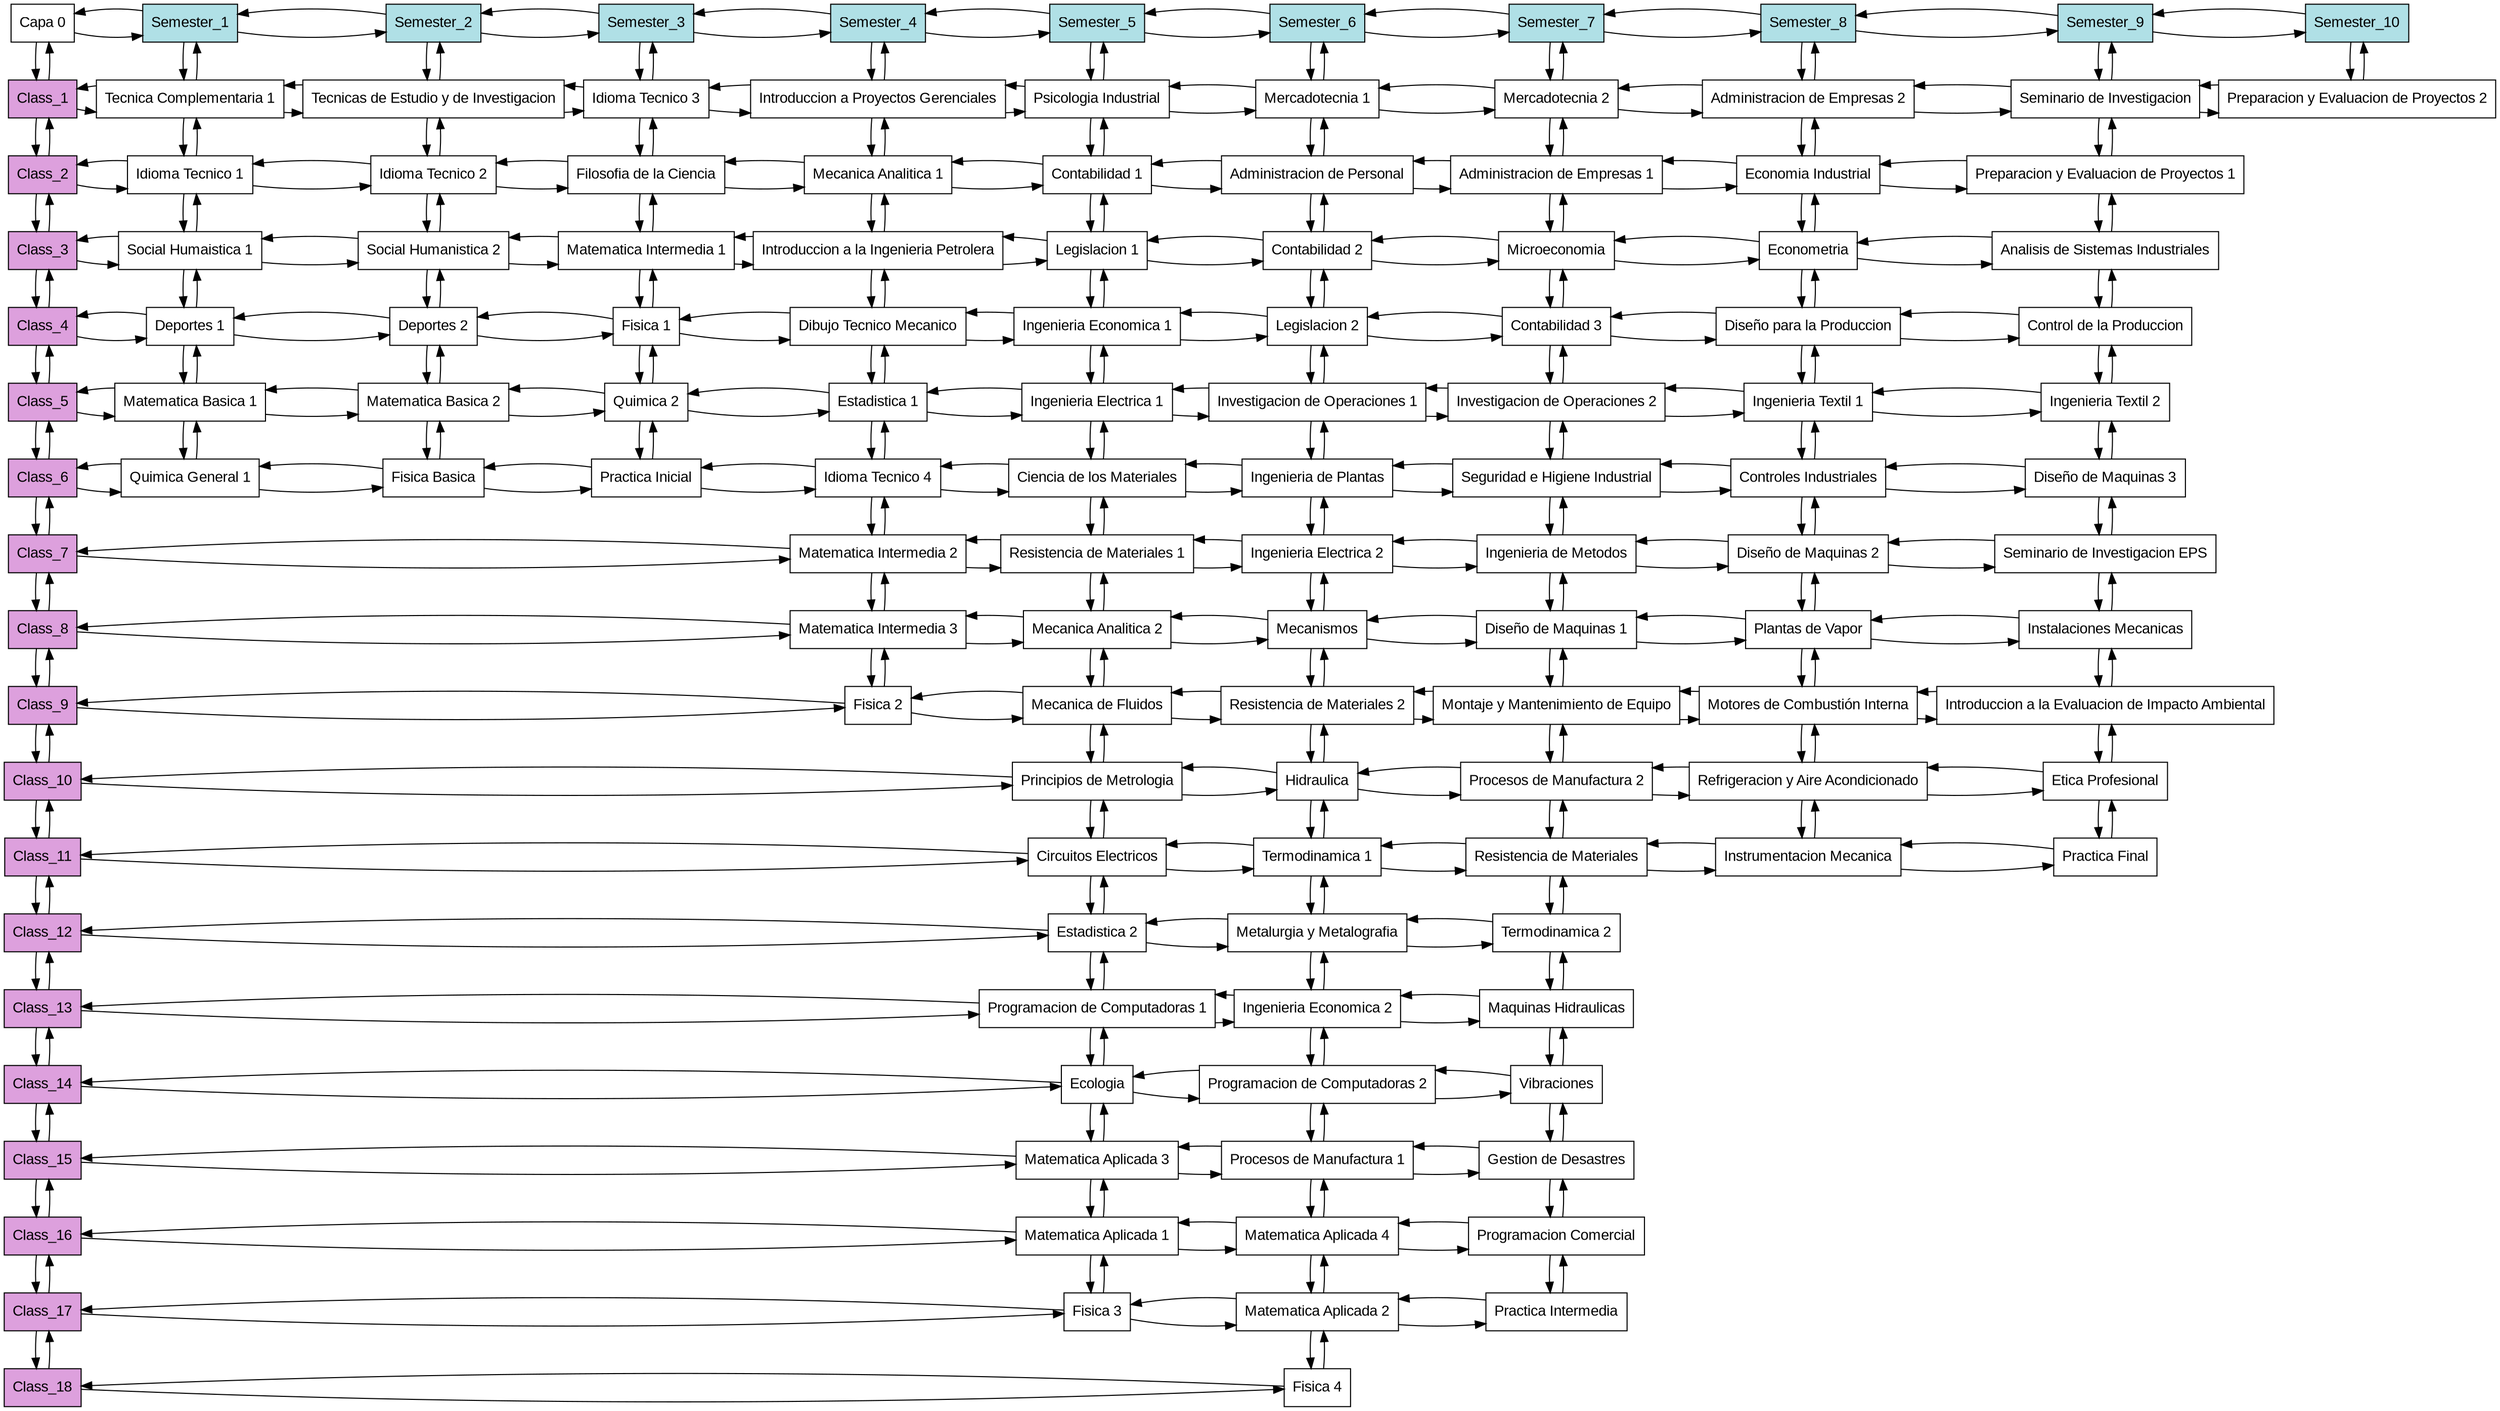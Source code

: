 digraph T{
	node[shape=box fontname="Arial" fillcolor="white" style=filled];
	Root[label = "Capa 0", group="0"];
	Class_1[group="0" fillcolor="plum"];
	Class_2[group="0" fillcolor="plum"];
	Class_3[group="0" fillcolor="plum"];
	Class_4[group="0" fillcolor="plum"];
	Class_5[group="0" fillcolor="plum"];
	Class_6[group="0" fillcolor="plum"];
	Class_7[group="0" fillcolor="plum"];
	Class_8[group="0" fillcolor="plum"];
	Class_9[group="0" fillcolor="plum"];
	Class_10[group="0" fillcolor="plum"];
	Class_11[group="0" fillcolor="plum"];
	Class_12[group="0" fillcolor="plum"];
	Class_13[group="0" fillcolor="plum"];
	Class_14[group="0" fillcolor="plum"];
	Class_15[group="0" fillcolor="plum"];
	Class_16[group="0" fillcolor="plum"];
	Class_17[group="0" fillcolor="plum"];
	Class_18[group="0" fillcolor="plum"];
	Semester_1[group="1" fillcolor="powderblue"];
	Semester_2[group="2" fillcolor="powderblue"];
	Semester_3[group="3" fillcolor="powderblue"];
	Semester_4[group="4" fillcolor="powderblue"];
	Semester_5[group="5" fillcolor="powderblue"];
	Semester_6[group="6" fillcolor="powderblue"];
	Semester_7[group="7" fillcolor="powderblue"];
	Semester_8[group="8" fillcolor="powderblue"];
	Semester_9[group="9" fillcolor="powderblue"];
	Semester_10[group="10" fillcolor="powderblue"];
	N1_1[group="1" label="Tecnica Complementaria 1"];
	N2_1[group="1" label="Idioma Tecnico 1"];
	N3_1[group="1" label="Social Humaistica 1"];
	N4_1[group="1" label="Deportes 1"];
	N5_1[group="1" label="Matematica Basica 1"];
	N6_1[group="1" label="Quimica General 1"];
	N1_2[group="2" label="Tecnicas de Estudio y de Investigacion"];
	N2_2[group="2" label="Idioma Tecnico 2"];
	N3_2[group="2" label="Social Humanistica 2"];
	N4_2[group="2" label="Deportes 2"];
	N5_2[group="2" label="Matematica Basica 2"];
	N6_2[group="2" label="Fisica Basica"];
	N1_3[group="3" label="Idioma Tecnico 3"];
	N2_3[group="3" label="Filosofia de la Ciencia"];
	N3_3[group="3" label="Matematica Intermedia 1"];
	N4_3[group="3" label="Fisica 1"];
	N5_3[group="3" label="Quimica 2"];
	N6_3[group="3" label="Practica Inicial"];
	N1_4[group="4" label="Introduccion a Proyectos Gerenciales"];
	N2_4[group="4" label="Mecanica Analitica 1"];
	N3_4[group="4" label="Introduccion a la Ingenieria Petrolera"];
	N4_4[group="4" label="Dibujo Tecnico Mecanico"];
	N5_4[group="4" label="Estadistica 1"];
	N6_4[group="4" label="Idioma Tecnico 4"];
	N7_4[group="4" label="Matematica Intermedia 2"];
	N8_4[group="4" label="Matematica Intermedia 3"];
	N9_4[group="4" label="Fisica 2"];
	N1_5[group="5" label="Psicologia Industrial"];
	N2_5[group="5" label="Contabilidad 1"];
	N3_5[group="5" label="Legislacion 1"];
	N4_5[group="5" label="Ingenieria Economica 1"];
	N5_5[group="5" label="Ingenieria Electrica 1"];
	N6_5[group="5" label="Ciencia de los Materiales"];
	N7_5[group="5" label="Resistencia de Materiales 1"];
	N8_5[group="5" label="Mecanica Analitica 2"];
	N9_5[group="5" label="Mecanica de Fluidos"];
	N10_5[group="5" label="Principios de Metrologia"];
	N11_5[group="5" label="Circuitos Electricos"];
	N12_5[group="5" label="Estadistica 2"];
	N13_5[group="5" label="Programacion de Computadoras 1"];
	N14_5[group="5" label="Ecologia"];
	N15_5[group="5" label="Matematica Aplicada 3"];
	N16_5[group="5" label="Matematica Aplicada 1"];
	N17_5[group="5" label="Fisica 3"];
	N1_6[group="6" label="Mercadotecnia 1"];
	N2_6[group="6" label="Administracion de Personal"];
	N3_6[group="6" label="Contabilidad 2"];
	N4_6[group="6" label="Legislacion 2"];
	N5_6[group="6" label="Investigacion de Operaciones 1"];
	N6_6[group="6" label="Ingenieria de Plantas"];
	N7_6[group="6" label="Ingenieria Electrica 2"];
	N8_6[group="6" label="Mecanismos"];
	N9_6[group="6" label="Resistencia de Materiales 2"];
	N10_6[group="6" label="Hidraulica"];
	N11_6[group="6" label="Termodinamica 1"];
	N12_6[group="6" label="Metalurgia y Metalografia"];
	N13_6[group="6" label="Ingenieria Economica 2"];
	N14_6[group="6" label="Programacion de Computadoras 2"];
	N15_6[group="6" label="Procesos de Manufactura 1"];
	N16_6[group="6" label="Matematica Aplicada 4"];
	N17_6[group="6" label="Matematica Aplicada 2"];
	N18_6[group="6" label="Fisica 4"];
	N1_7[group="7" label="Mercadotecnia 2"];
	N2_7[group="7" label="Administracion de Empresas 1"];
	N3_7[group="7" label="Microeconomia"];
	N4_7[group="7" label="Contabilidad 3"];
	N5_7[group="7" label="Investigacion de Operaciones 2"];
	N6_7[group="7" label="Seguridad e Higiene Industrial"];
	N7_7[group="7" label="Ingenieria de Metodos"];
	N8_7[group="7" label="Diseño de Maquinas 1"];
	N9_7[group="7" label="Montaje y Mantenimiento de Equipo"];
	N10_7[group="7" label="Procesos de Manufactura 2"];
	N11_7[group="7" label="Resistencia de Materiales"];
	N12_7[group="7" label="Termodinamica 2"];
	N13_7[group="7" label="Maquinas Hidraulicas"];
	N14_7[group="7" label="Vibraciones"];
	N15_7[group="7" label="Gestion de Desastres"];
	N16_7[group="7" label="Programacion Comercial"];
	N17_7[group="7" label="Practica Intermedia"];
	N1_8[group="8" label="Administracion de Empresas 2"];
	N2_8[group="8" label="Economia Industrial"];
	N3_8[group="8" label="Econometria"];
	N4_8[group="8" label="Diseño para la Produccion"];
	N5_8[group="8" label="Ingenieria Textil 1"];
	N6_8[group="8" label="Controles Industriales"];
	N7_8[group="8" label="Diseño de Maquinas 2"];
	N8_8[group="8" label="Plantas de Vapor"];
	N9_8[group="8" label="Motores de Combustión Interna"];
	N10_8[group="8" label="Refrigeracion y Aire Acondicionado"];
	N11_8[group="8" label="Instrumentacion Mecanica"];
	N1_9[group="9" label="Seminario de Investigacion"];
	N2_9[group="9" label="Preparacion y Evaluacion de Proyectos 1"];
	N3_9[group="9" label="Analisis de Sistemas Industriales"];
	N4_9[group="9" label="Control de la Produccion"];
	N5_9[group="9" label="Ingenieria Textil 2"];
	N6_9[group="9" label="Diseño de Maquinas 3"];
	N7_9[group="9" label="Seminario de Investigacion EPS"];
	N8_9[group="9" label="Instalaciones Mecanicas"];
	N9_9[group="9" label="Introduccion a la Evaluacion de Impacto Ambiental"];
	N10_9[group="9" label="Etica Profesional"];
	N11_9[group="9" label="Practica Final"];
	N1_10[group="10" label="Preparacion y Evaluacion de Proyectos 2"];
	subgraph columnHeader {
		rank = same;
		Root -> Semester_1 -> Semester_2 -> Semester_3 -> Semester_4 -> Semester_5 -> Semester_6 -> Semester_7 -> Semester_8 -> Semester_9 -> Semester_10;
		Root -> Semester_1 -> Semester_2 -> Semester_3 -> Semester_4 -> Semester_5 -> Semester_6 -> Semester_7 -> Semester_8 -> Semester_9 -> Semester_10[dir=back];
	}
	subgraph row1{
		rank = same;
		Class_1 -> N1_1 -> N1_2 -> N1_3 -> N1_4 -> N1_5 -> N1_6 -> N1_7 -> N1_8 -> N1_9 -> N1_10;
		Class_1 -> N1_1 -> N1_2 -> N1_3 -> N1_4 -> N1_5 -> N1_6 -> N1_7 -> N1_8 -> N1_9 -> N1_10[dir=back];
	}
	subgraph row2{
		rank = same;
		Class_2 -> N2_1 -> N2_2 -> N2_3 -> N2_4 -> N2_5 -> N2_6 -> N2_7 -> N2_8 -> N2_9;
		Class_2 -> N2_1 -> N2_2 -> N2_3 -> N2_4 -> N2_5 -> N2_6 -> N2_7 -> N2_8 -> N2_9[dir=back];
	}
	subgraph row3{
		rank = same;
		Class_3 -> N3_1 -> N3_2 -> N3_3 -> N3_4 -> N3_5 -> N3_6 -> N3_7 -> N3_8 -> N3_9;
		Class_3 -> N3_1 -> N3_2 -> N3_3 -> N3_4 -> N3_5 -> N3_6 -> N3_7 -> N3_8 -> N3_9[dir=back];
	}
	subgraph row4{
		rank = same;
		Class_4 -> N4_1 -> N4_2 -> N4_3 -> N4_4 -> N4_5 -> N4_6 -> N4_7 -> N4_8 -> N4_9;
		Class_4 -> N4_1 -> N4_2 -> N4_3 -> N4_4 -> N4_5 -> N4_6 -> N4_7 -> N4_8 -> N4_9[dir=back];
	}
	subgraph row5{
		rank = same;
		Class_5 -> N5_1 -> N5_2 -> N5_3 -> N5_4 -> N5_5 -> N5_6 -> N5_7 -> N5_8 -> N5_9;
		Class_5 -> N5_1 -> N5_2 -> N5_3 -> N5_4 -> N5_5 -> N5_6 -> N5_7 -> N5_8 -> N5_9[dir=back];
	}
	subgraph row6{
		rank = same;
		Class_6 -> N6_1 -> N6_2 -> N6_3 -> N6_4 -> N6_5 -> N6_6 -> N6_7 -> N6_8 -> N6_9;
		Class_6 -> N6_1 -> N6_2 -> N6_3 -> N6_4 -> N6_5 -> N6_6 -> N6_7 -> N6_8 -> N6_9[dir=back];
	}
	subgraph row7{
		rank = same;
		Class_7 -> N7_4 -> N7_5 -> N7_6 -> N7_7 -> N7_8 -> N7_9;
		Class_7 -> N7_4 -> N7_5 -> N7_6 -> N7_7 -> N7_8 -> N7_9[dir=back];
	}
	subgraph row8{
		rank = same;
		Class_8 -> N8_4 -> N8_5 -> N8_6 -> N8_7 -> N8_8 -> N8_9;
		Class_8 -> N8_4 -> N8_5 -> N8_6 -> N8_7 -> N8_8 -> N8_9[dir=back];
	}
	subgraph row9{
		rank = same;
		Class_9 -> N9_4 -> N9_5 -> N9_6 -> N9_7 -> N9_8 -> N9_9;
		Class_9 -> N9_4 -> N9_5 -> N9_6 -> N9_7 -> N9_8 -> N9_9[dir=back];
	}
	subgraph row10{
		rank = same;
		Class_10 -> N10_5 -> N10_6 -> N10_7 -> N10_8 -> N10_9;
		Class_10 -> N10_5 -> N10_6 -> N10_7 -> N10_8 -> N10_9[dir=back];
	}
	subgraph row11{
		rank = same;
		Class_11 -> N11_5 -> N11_6 -> N11_7 -> N11_8 -> N11_9;
		Class_11 -> N11_5 -> N11_6 -> N11_7 -> N11_8 -> N11_9[dir=back];
	}
	subgraph row12{
		rank = same;
		Class_12 -> N12_5 -> N12_6 -> N12_7;
		Class_12 -> N12_5 -> N12_6 -> N12_7[dir=back];
	}
	subgraph row13{
		rank = same;
		Class_13 -> N13_5 -> N13_6 -> N13_7;
		Class_13 -> N13_5 -> N13_6 -> N13_7[dir=back];
	}
	subgraph row14{
		rank = same;
		Class_14 -> N14_5 -> N14_6 -> N14_7;
		Class_14 -> N14_5 -> N14_6 -> N14_7[dir=back];
	}
	subgraph row15{
		rank = same;
		Class_15 -> N15_5 -> N15_6 -> N15_7;
		Class_15 -> N15_5 -> N15_6 -> N15_7[dir=back];
	}
	subgraph row16{
		rank = same;
		Class_16 -> N16_5 -> N16_6 -> N16_7;
		Class_16 -> N16_5 -> N16_6 -> N16_7[dir=back];
	}
	subgraph row17{
		rank = same;
		Class_17 -> N17_5 -> N17_6 -> N17_7;
		Class_17 -> N17_5 -> N17_6 -> N17_7[dir=back];
	}
	subgraph row18{
		rank = same;
		Class_18 -> N18_6;
		Class_18 -> N18_6[dir=back];
	}
	subgraph rowHeader {
		Root -> Class_1 -> Class_2 -> Class_3 -> Class_4 -> Class_5 -> Class_6 -> Class_7 -> Class_8 -> Class_9 -> Class_10 -> Class_11 -> Class_12 -> Class_13 -> Class_14 -> Class_15 -> Class_16 -> Class_17 -> Class_18;
		Root -> Class_1 -> Class_2 -> Class_3 -> Class_4 -> Class_5 -> Class_6 -> Class_7 -> Class_8 -> Class_9 -> Class_10 -> Class_11 -> Class_12 -> Class_13 -> Class_14 -> Class_15 -> Class_16 -> Class_17 -> Class_18[dir=back];
	}
	subgraph column1{
		Semester_1 -> N1_1 -> N2_1 -> N3_1 -> N4_1 -> N5_1 -> N6_1;
		Semester_1 -> N1_1 -> N2_1 -> N3_1 -> N4_1 -> N5_1 -> N6_1[dir=back];
	}
	subgraph column2{
		Semester_2 -> N1_2 -> N2_2 -> N3_2 -> N4_2 -> N5_2 -> N6_2;
		Semester_2 -> N1_2 -> N2_2 -> N3_2 -> N4_2 -> N5_2 -> N6_2[dir=back];
	}
	subgraph column3{
		Semester_3 -> N1_3 -> N2_3 -> N3_3 -> N4_3 -> N5_3 -> N6_3;
		Semester_3 -> N1_3 -> N2_3 -> N3_3 -> N4_3 -> N5_3 -> N6_3[dir=back];
	}
	subgraph column4{
		Semester_4 -> N1_4 -> N2_4 -> N3_4 -> N4_4 -> N5_4 -> N6_4 -> N7_4 -> N8_4 -> N9_4;
		Semester_4 -> N1_4 -> N2_4 -> N3_4 -> N4_4 -> N5_4 -> N6_4 -> N7_4 -> N8_4 -> N9_4[dir=back];
	}
	subgraph column5{
		Semester_5 -> N1_5 -> N2_5 -> N3_5 -> N4_5 -> N5_5 -> N6_5 -> N7_5 -> N8_5 -> N9_5 -> N10_5 -> N11_5 -> N12_5 -> N13_5 -> N14_5 -> N15_5 -> N16_5 -> N17_5;
		Semester_5 -> N1_5 -> N2_5 -> N3_5 -> N4_5 -> N5_5 -> N6_5 -> N7_5 -> N8_5 -> N9_5 -> N10_5 -> N11_5 -> N12_5 -> N13_5 -> N14_5 -> N15_5 -> N16_5 -> N17_5[dir=back];
	}
	subgraph column6{
		Semester_6 -> N1_6 -> N2_6 -> N3_6 -> N4_6 -> N5_6 -> N6_6 -> N7_6 -> N8_6 -> N9_6 -> N10_6 -> N11_6 -> N12_6 -> N13_6 -> N14_6 -> N15_6 -> N16_6 -> N17_6 -> N18_6;
		Semester_6 -> N1_6 -> N2_6 -> N3_6 -> N4_6 -> N5_6 -> N6_6 -> N7_6 -> N8_6 -> N9_6 -> N10_6 -> N11_6 -> N12_6 -> N13_6 -> N14_6 -> N15_6 -> N16_6 -> N17_6 -> N18_6[dir=back];
	}
	subgraph column7{
		Semester_7 -> N1_7 -> N2_7 -> N3_7 -> N4_7 -> N5_7 -> N6_7 -> N7_7 -> N8_7 -> N9_7 -> N10_7 -> N11_7 -> N12_7 -> N13_7 -> N14_7 -> N15_7 -> N16_7 -> N17_7;
		Semester_7 -> N1_7 -> N2_7 -> N3_7 -> N4_7 -> N5_7 -> N6_7 -> N7_7 -> N8_7 -> N9_7 -> N10_7 -> N11_7 -> N12_7 -> N13_7 -> N14_7 -> N15_7 -> N16_7 -> N17_7[dir=back];
	}
	subgraph column8{
		Semester_8 -> N1_8 -> N2_8 -> N3_8 -> N4_8 -> N5_8 -> N6_8 -> N7_8 -> N8_8 -> N9_8 -> N10_8 -> N11_8;
		Semester_8 -> N1_8 -> N2_8 -> N3_8 -> N4_8 -> N5_8 -> N6_8 -> N7_8 -> N8_8 -> N9_8 -> N10_8 -> N11_8[dir=back];
	}
	subgraph column9{
		Semester_9 -> N1_9 -> N2_9 -> N3_9 -> N4_9 -> N5_9 -> N6_9 -> N7_9 -> N8_9 -> N9_9 -> N10_9 -> N11_9;
		Semester_9 -> N1_9 -> N2_9 -> N3_9 -> N4_9 -> N5_9 -> N6_9 -> N7_9 -> N8_9 -> N9_9 -> N10_9 -> N11_9[dir=back];
	}
	subgraph column10{
		Semester_10 -> N1_10;
		Semester_10 -> N1_10[dir=back];
	}
}